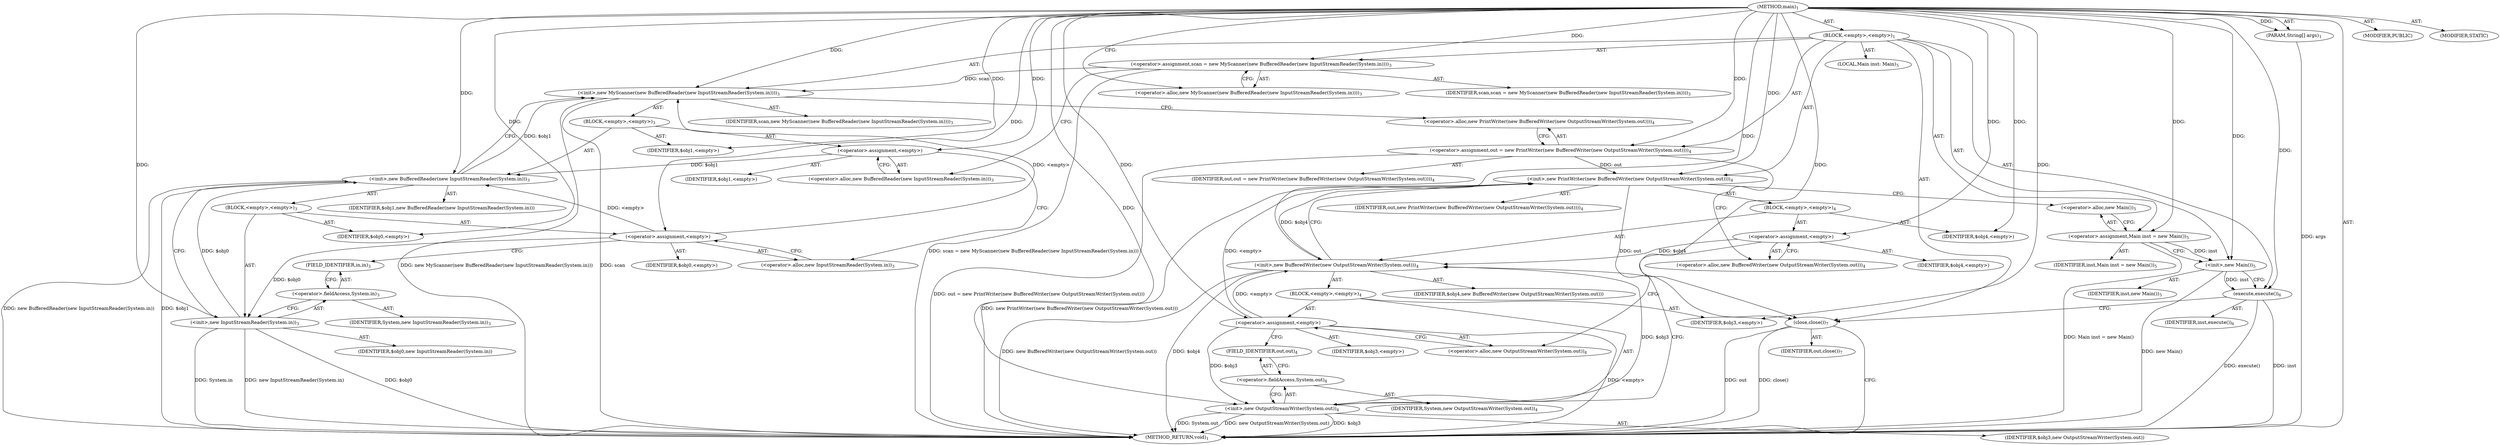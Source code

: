 digraph "main" {  
"19" [label = <(METHOD,main)<SUB>1</SUB>> ]
"20" [label = <(PARAM,String[] args)<SUB>1</SUB>> ]
"21" [label = <(BLOCK,&lt;empty&gt;,&lt;empty&gt;)<SUB>1</SUB>> ]
"22" [label = <(&lt;operator&gt;.assignment,scan = new MyScanner(new BufferedReader(new InputStreamReader(System.in))))<SUB>3</SUB>> ]
"23" [label = <(IDENTIFIER,scan,scan = new MyScanner(new BufferedReader(new InputStreamReader(System.in))))<SUB>3</SUB>> ]
"24" [label = <(&lt;operator&gt;.alloc,new MyScanner(new BufferedReader(new InputStreamReader(System.in))))<SUB>3</SUB>> ]
"25" [label = <(&lt;init&gt;,new MyScanner(new BufferedReader(new InputStreamReader(System.in))))<SUB>3</SUB>> ]
"26" [label = <(IDENTIFIER,scan,new MyScanner(new BufferedReader(new InputStreamReader(System.in))))<SUB>3</SUB>> ]
"27" [label = <(BLOCK,&lt;empty&gt;,&lt;empty&gt;)<SUB>3</SUB>> ]
"28" [label = <(&lt;operator&gt;.assignment,&lt;empty&gt;)> ]
"29" [label = <(IDENTIFIER,$obj1,&lt;empty&gt;)> ]
"30" [label = <(&lt;operator&gt;.alloc,new BufferedReader(new InputStreamReader(System.in)))<SUB>3</SUB>> ]
"31" [label = <(&lt;init&gt;,new BufferedReader(new InputStreamReader(System.in)))<SUB>3</SUB>> ]
"32" [label = <(IDENTIFIER,$obj1,new BufferedReader(new InputStreamReader(System.in)))> ]
"33" [label = <(BLOCK,&lt;empty&gt;,&lt;empty&gt;)<SUB>3</SUB>> ]
"34" [label = <(&lt;operator&gt;.assignment,&lt;empty&gt;)> ]
"35" [label = <(IDENTIFIER,$obj0,&lt;empty&gt;)> ]
"36" [label = <(&lt;operator&gt;.alloc,new InputStreamReader(System.in))<SUB>3</SUB>> ]
"37" [label = <(&lt;init&gt;,new InputStreamReader(System.in))<SUB>3</SUB>> ]
"38" [label = <(IDENTIFIER,$obj0,new InputStreamReader(System.in))> ]
"39" [label = <(&lt;operator&gt;.fieldAccess,System.in)<SUB>3</SUB>> ]
"40" [label = <(IDENTIFIER,System,new InputStreamReader(System.in))<SUB>3</SUB>> ]
"41" [label = <(FIELD_IDENTIFIER,in,in)<SUB>3</SUB>> ]
"42" [label = <(IDENTIFIER,$obj0,&lt;empty&gt;)> ]
"43" [label = <(IDENTIFIER,$obj1,&lt;empty&gt;)> ]
"44" [label = <(&lt;operator&gt;.assignment,out = new PrintWriter(new BufferedWriter(new OutputStreamWriter(System.out))))<SUB>4</SUB>> ]
"45" [label = <(IDENTIFIER,out,out = new PrintWriter(new BufferedWriter(new OutputStreamWriter(System.out))))<SUB>4</SUB>> ]
"46" [label = <(&lt;operator&gt;.alloc,new PrintWriter(new BufferedWriter(new OutputStreamWriter(System.out))))<SUB>4</SUB>> ]
"47" [label = <(&lt;init&gt;,new PrintWriter(new BufferedWriter(new OutputStreamWriter(System.out))))<SUB>4</SUB>> ]
"48" [label = <(IDENTIFIER,out,new PrintWriter(new BufferedWriter(new OutputStreamWriter(System.out))))<SUB>4</SUB>> ]
"49" [label = <(BLOCK,&lt;empty&gt;,&lt;empty&gt;)<SUB>4</SUB>> ]
"50" [label = <(&lt;operator&gt;.assignment,&lt;empty&gt;)> ]
"51" [label = <(IDENTIFIER,$obj4,&lt;empty&gt;)> ]
"52" [label = <(&lt;operator&gt;.alloc,new BufferedWriter(new OutputStreamWriter(System.out)))<SUB>4</SUB>> ]
"53" [label = <(&lt;init&gt;,new BufferedWriter(new OutputStreamWriter(System.out)))<SUB>4</SUB>> ]
"54" [label = <(IDENTIFIER,$obj4,new BufferedWriter(new OutputStreamWriter(System.out)))> ]
"55" [label = <(BLOCK,&lt;empty&gt;,&lt;empty&gt;)<SUB>4</SUB>> ]
"56" [label = <(&lt;operator&gt;.assignment,&lt;empty&gt;)> ]
"57" [label = <(IDENTIFIER,$obj3,&lt;empty&gt;)> ]
"58" [label = <(&lt;operator&gt;.alloc,new OutputStreamWriter(System.out))<SUB>4</SUB>> ]
"59" [label = <(&lt;init&gt;,new OutputStreamWriter(System.out))<SUB>4</SUB>> ]
"60" [label = <(IDENTIFIER,$obj3,new OutputStreamWriter(System.out))> ]
"61" [label = <(&lt;operator&gt;.fieldAccess,System.out)<SUB>4</SUB>> ]
"62" [label = <(IDENTIFIER,System,new OutputStreamWriter(System.out))<SUB>4</SUB>> ]
"63" [label = <(FIELD_IDENTIFIER,out,out)<SUB>4</SUB>> ]
"64" [label = <(IDENTIFIER,$obj3,&lt;empty&gt;)> ]
"65" [label = <(IDENTIFIER,$obj4,&lt;empty&gt;)> ]
"4" [label = <(LOCAL,Main inst: Main)<SUB>5</SUB>> ]
"66" [label = <(&lt;operator&gt;.assignment,Main inst = new Main())<SUB>5</SUB>> ]
"67" [label = <(IDENTIFIER,inst,Main inst = new Main())<SUB>5</SUB>> ]
"68" [label = <(&lt;operator&gt;.alloc,new Main())<SUB>5</SUB>> ]
"69" [label = <(&lt;init&gt;,new Main())<SUB>5</SUB>> ]
"3" [label = <(IDENTIFIER,inst,new Main())<SUB>5</SUB>> ]
"70" [label = <(execute,execute())<SUB>6</SUB>> ]
"71" [label = <(IDENTIFIER,inst,execute())<SUB>6</SUB>> ]
"72" [label = <(close,close())<SUB>7</SUB>> ]
"73" [label = <(IDENTIFIER,out,close())<SUB>7</SUB>> ]
"74" [label = <(MODIFIER,PUBLIC)> ]
"75" [label = <(MODIFIER,STATIC)> ]
"76" [label = <(METHOD_RETURN,void)<SUB>1</SUB>> ]
  "19" -> "20"  [ label = "AST: "] 
  "19" -> "21"  [ label = "AST: "] 
  "19" -> "74"  [ label = "AST: "] 
  "19" -> "75"  [ label = "AST: "] 
  "19" -> "76"  [ label = "AST: "] 
  "21" -> "22"  [ label = "AST: "] 
  "21" -> "25"  [ label = "AST: "] 
  "21" -> "44"  [ label = "AST: "] 
  "21" -> "47"  [ label = "AST: "] 
  "21" -> "4"  [ label = "AST: "] 
  "21" -> "66"  [ label = "AST: "] 
  "21" -> "69"  [ label = "AST: "] 
  "21" -> "70"  [ label = "AST: "] 
  "21" -> "72"  [ label = "AST: "] 
  "22" -> "23"  [ label = "AST: "] 
  "22" -> "24"  [ label = "AST: "] 
  "25" -> "26"  [ label = "AST: "] 
  "25" -> "27"  [ label = "AST: "] 
  "27" -> "28"  [ label = "AST: "] 
  "27" -> "31"  [ label = "AST: "] 
  "27" -> "43"  [ label = "AST: "] 
  "28" -> "29"  [ label = "AST: "] 
  "28" -> "30"  [ label = "AST: "] 
  "31" -> "32"  [ label = "AST: "] 
  "31" -> "33"  [ label = "AST: "] 
  "33" -> "34"  [ label = "AST: "] 
  "33" -> "37"  [ label = "AST: "] 
  "33" -> "42"  [ label = "AST: "] 
  "34" -> "35"  [ label = "AST: "] 
  "34" -> "36"  [ label = "AST: "] 
  "37" -> "38"  [ label = "AST: "] 
  "37" -> "39"  [ label = "AST: "] 
  "39" -> "40"  [ label = "AST: "] 
  "39" -> "41"  [ label = "AST: "] 
  "44" -> "45"  [ label = "AST: "] 
  "44" -> "46"  [ label = "AST: "] 
  "47" -> "48"  [ label = "AST: "] 
  "47" -> "49"  [ label = "AST: "] 
  "49" -> "50"  [ label = "AST: "] 
  "49" -> "53"  [ label = "AST: "] 
  "49" -> "65"  [ label = "AST: "] 
  "50" -> "51"  [ label = "AST: "] 
  "50" -> "52"  [ label = "AST: "] 
  "53" -> "54"  [ label = "AST: "] 
  "53" -> "55"  [ label = "AST: "] 
  "55" -> "56"  [ label = "AST: "] 
  "55" -> "59"  [ label = "AST: "] 
  "55" -> "64"  [ label = "AST: "] 
  "56" -> "57"  [ label = "AST: "] 
  "56" -> "58"  [ label = "AST: "] 
  "59" -> "60"  [ label = "AST: "] 
  "59" -> "61"  [ label = "AST: "] 
  "61" -> "62"  [ label = "AST: "] 
  "61" -> "63"  [ label = "AST: "] 
  "66" -> "67"  [ label = "AST: "] 
  "66" -> "68"  [ label = "AST: "] 
  "69" -> "3"  [ label = "AST: "] 
  "70" -> "71"  [ label = "AST: "] 
  "72" -> "73"  [ label = "AST: "] 
  "22" -> "30"  [ label = "CFG: "] 
  "25" -> "46"  [ label = "CFG: "] 
  "44" -> "52"  [ label = "CFG: "] 
  "47" -> "68"  [ label = "CFG: "] 
  "66" -> "69"  [ label = "CFG: "] 
  "69" -> "70"  [ label = "CFG: "] 
  "70" -> "72"  [ label = "CFG: "] 
  "72" -> "76"  [ label = "CFG: "] 
  "24" -> "22"  [ label = "CFG: "] 
  "46" -> "44"  [ label = "CFG: "] 
  "68" -> "66"  [ label = "CFG: "] 
  "28" -> "36"  [ label = "CFG: "] 
  "31" -> "25"  [ label = "CFG: "] 
  "50" -> "58"  [ label = "CFG: "] 
  "53" -> "47"  [ label = "CFG: "] 
  "30" -> "28"  [ label = "CFG: "] 
  "52" -> "50"  [ label = "CFG: "] 
  "34" -> "41"  [ label = "CFG: "] 
  "37" -> "31"  [ label = "CFG: "] 
  "56" -> "63"  [ label = "CFG: "] 
  "59" -> "53"  [ label = "CFG: "] 
  "36" -> "34"  [ label = "CFG: "] 
  "39" -> "37"  [ label = "CFG: "] 
  "58" -> "56"  [ label = "CFG: "] 
  "61" -> "59"  [ label = "CFG: "] 
  "41" -> "39"  [ label = "CFG: "] 
  "63" -> "61"  [ label = "CFG: "] 
  "19" -> "24"  [ label = "CFG: "] 
  "20" -> "76"  [ label = "DDG: args"] 
  "22" -> "76"  [ label = "DDG: scan = new MyScanner(new BufferedReader(new InputStreamReader(System.in)))"] 
  "25" -> "76"  [ label = "DDG: scan"] 
  "31" -> "76"  [ label = "DDG: $obj1"] 
  "37" -> "76"  [ label = "DDG: $obj0"] 
  "37" -> "76"  [ label = "DDG: System.in"] 
  "37" -> "76"  [ label = "DDG: new InputStreamReader(System.in)"] 
  "31" -> "76"  [ label = "DDG: new BufferedReader(new InputStreamReader(System.in))"] 
  "25" -> "76"  [ label = "DDG: new MyScanner(new BufferedReader(new InputStreamReader(System.in)))"] 
  "44" -> "76"  [ label = "DDG: out = new PrintWriter(new BufferedWriter(new OutputStreamWriter(System.out)))"] 
  "53" -> "76"  [ label = "DDG: $obj4"] 
  "56" -> "76"  [ label = "DDG: &lt;empty&gt;"] 
  "59" -> "76"  [ label = "DDG: $obj3"] 
  "59" -> "76"  [ label = "DDG: System.out"] 
  "59" -> "76"  [ label = "DDG: new OutputStreamWriter(System.out)"] 
  "53" -> "76"  [ label = "DDG: new BufferedWriter(new OutputStreamWriter(System.out))"] 
  "47" -> "76"  [ label = "DDG: new PrintWriter(new BufferedWriter(new OutputStreamWriter(System.out)))"] 
  "66" -> "76"  [ label = "DDG: Main inst = new Main()"] 
  "69" -> "76"  [ label = "DDG: new Main()"] 
  "70" -> "76"  [ label = "DDG: inst"] 
  "70" -> "76"  [ label = "DDG: execute()"] 
  "72" -> "76"  [ label = "DDG: out"] 
  "72" -> "76"  [ label = "DDG: close()"] 
  "19" -> "20"  [ label = "DDG: "] 
  "19" -> "22"  [ label = "DDG: "] 
  "19" -> "44"  [ label = "DDG: "] 
  "19" -> "66"  [ label = "DDG: "] 
  "22" -> "25"  [ label = "DDG: scan"] 
  "19" -> "25"  [ label = "DDG: "] 
  "34" -> "25"  [ label = "DDG: &lt;empty&gt;"] 
  "31" -> "25"  [ label = "DDG: $obj1"] 
  "44" -> "47"  [ label = "DDG: out"] 
  "19" -> "47"  [ label = "DDG: "] 
  "56" -> "47"  [ label = "DDG: &lt;empty&gt;"] 
  "53" -> "47"  [ label = "DDG: $obj4"] 
  "66" -> "69"  [ label = "DDG: inst"] 
  "19" -> "69"  [ label = "DDG: "] 
  "69" -> "70"  [ label = "DDG: inst"] 
  "19" -> "70"  [ label = "DDG: "] 
  "47" -> "72"  [ label = "DDG: out"] 
  "19" -> "72"  [ label = "DDG: "] 
  "19" -> "28"  [ label = "DDG: "] 
  "19" -> "43"  [ label = "DDG: "] 
  "19" -> "50"  [ label = "DDG: "] 
  "19" -> "65"  [ label = "DDG: "] 
  "28" -> "31"  [ label = "DDG: $obj1"] 
  "19" -> "31"  [ label = "DDG: "] 
  "34" -> "31"  [ label = "DDG: &lt;empty&gt;"] 
  "37" -> "31"  [ label = "DDG: $obj0"] 
  "50" -> "53"  [ label = "DDG: $obj4"] 
  "19" -> "53"  [ label = "DDG: "] 
  "56" -> "53"  [ label = "DDG: &lt;empty&gt;"] 
  "59" -> "53"  [ label = "DDG: $obj3"] 
  "19" -> "34"  [ label = "DDG: "] 
  "19" -> "42"  [ label = "DDG: "] 
  "19" -> "56"  [ label = "DDG: "] 
  "19" -> "64"  [ label = "DDG: "] 
  "34" -> "37"  [ label = "DDG: $obj0"] 
  "19" -> "37"  [ label = "DDG: "] 
  "56" -> "59"  [ label = "DDG: $obj3"] 
  "19" -> "59"  [ label = "DDG: "] 
}

